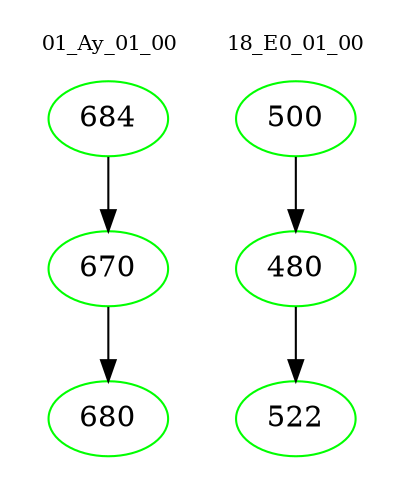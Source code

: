 digraph{
subgraph cluster_0 {
color = white
label = "01_Ay_01_00";
fontsize=10;
T0_684 [label="684", color="green"]
T0_684 -> T0_670 [color="black"]
T0_670 [label="670", color="green"]
T0_670 -> T0_680 [color="black"]
T0_680 [label="680", color="green"]
}
subgraph cluster_1 {
color = white
label = "18_E0_01_00";
fontsize=10;
T1_500 [label="500", color="green"]
T1_500 -> T1_480 [color="black"]
T1_480 [label="480", color="green"]
T1_480 -> T1_522 [color="black"]
T1_522 [label="522", color="green"]
}
}
